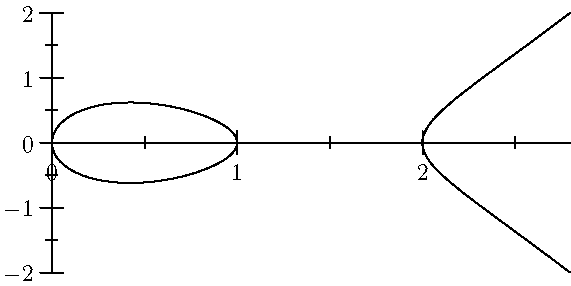 size(10cm,5cm,IgnoreAspect);

import contour;
import graph;
xaxis(Ticks);
yaxis(Ticks);

real f(real x, real y) {return x*(x-1)*(x-2) - y^2;}
draw(contour(f,(-2,-2),(4,2),new real[] {0}));
